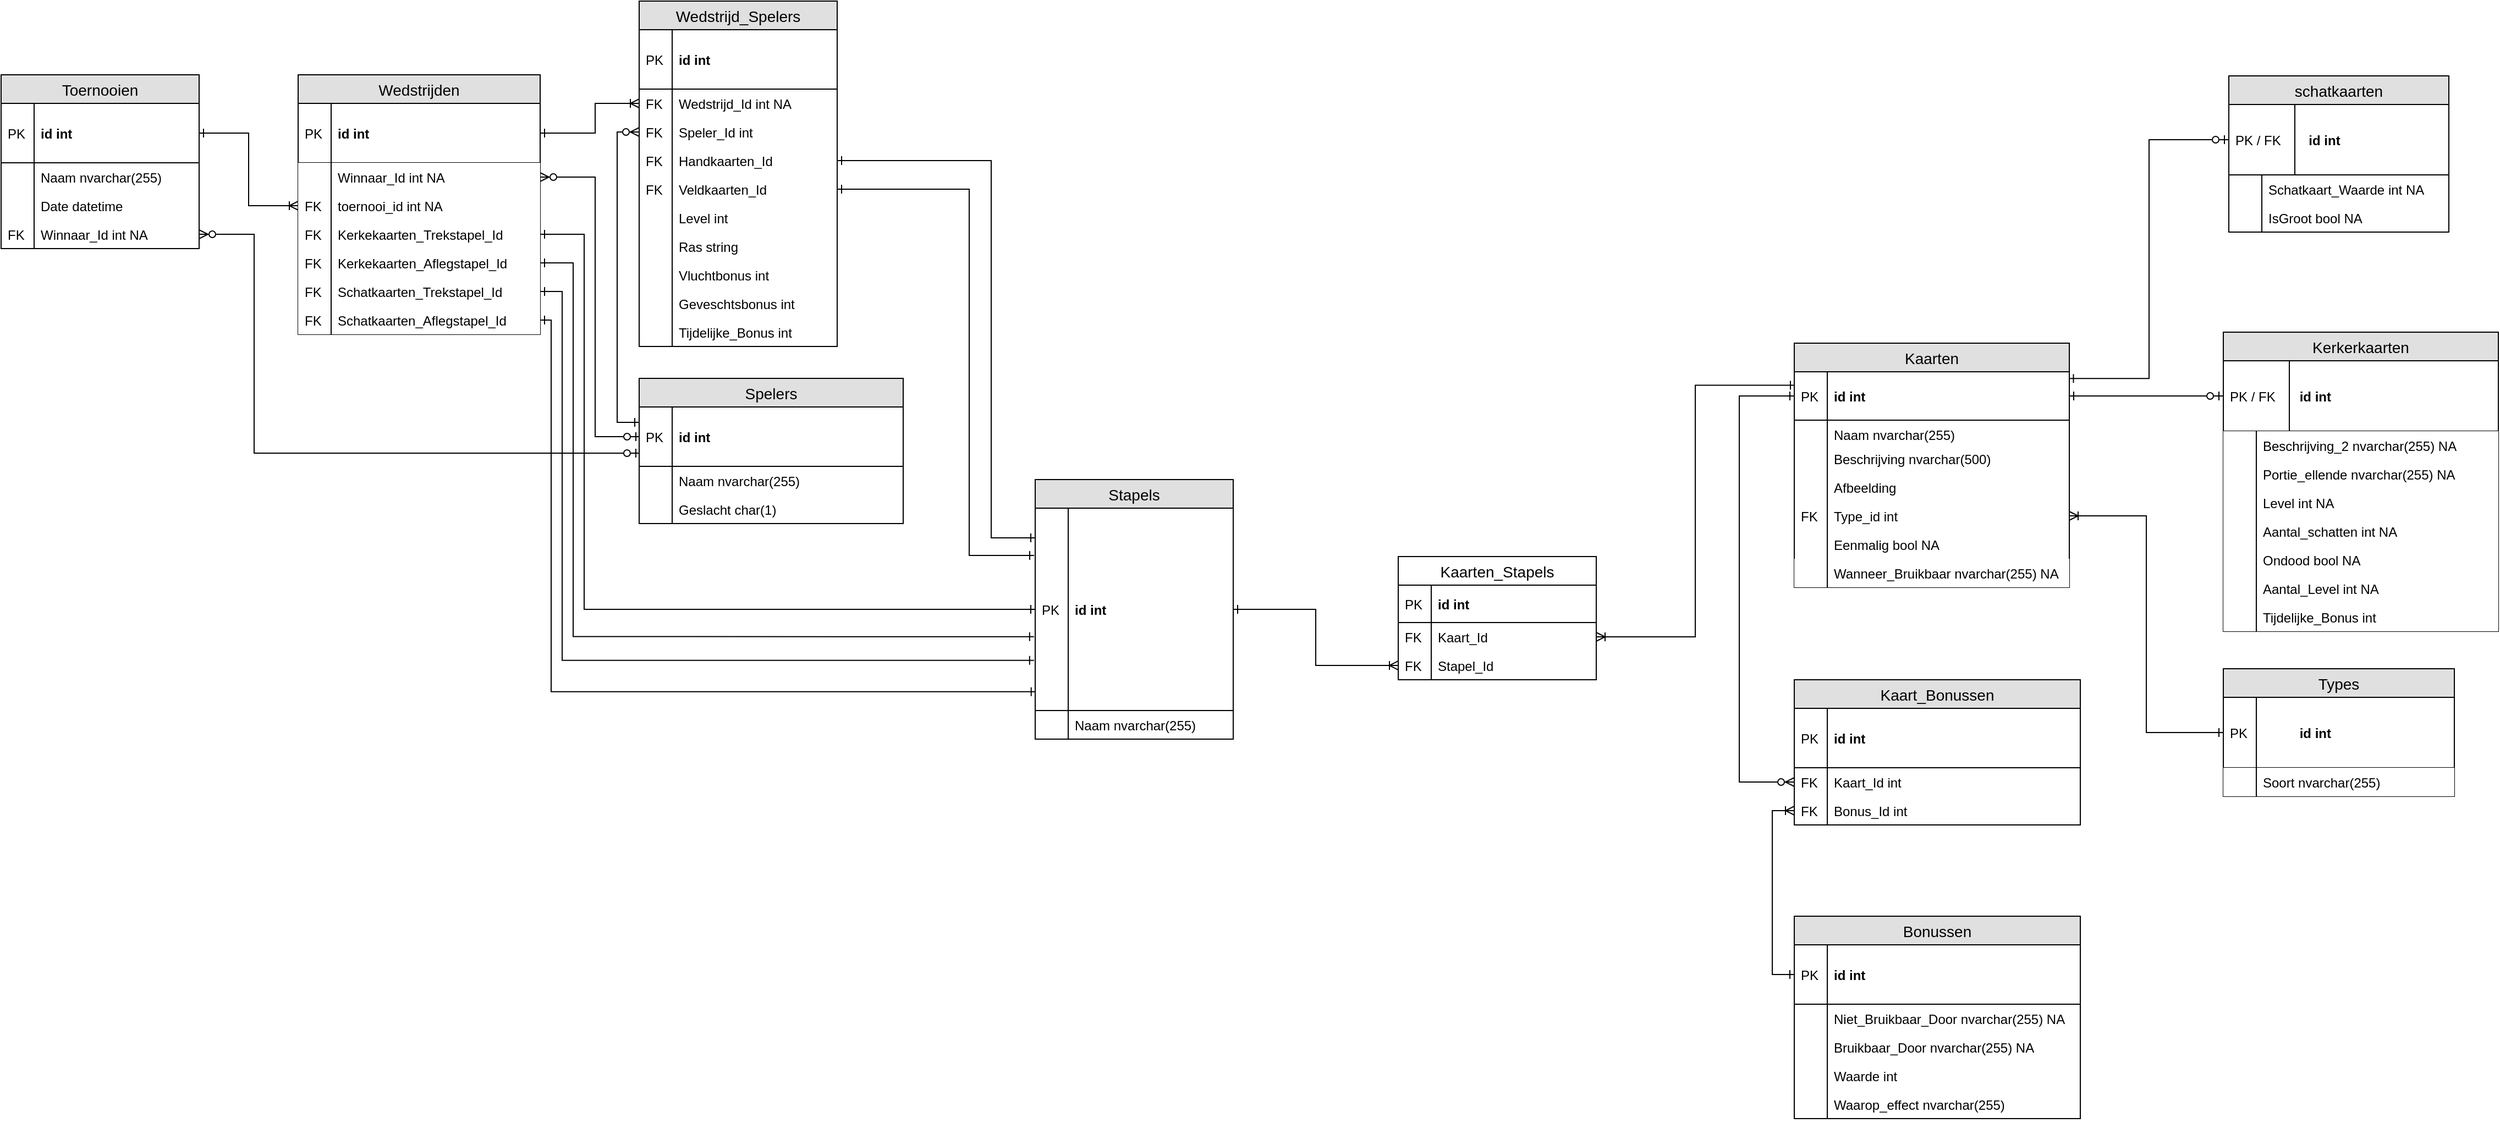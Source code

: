 <mxfile version="13.1.2" type="device"><diagram id="PFhd3Y6jMTXdjXgkSu19" name="Page-1"><mxGraphModel dx="3589" dy="1619" grid="1" gridSize="10" guides="1" tooltips="1" connect="1" arrows="1" fold="1" page="1" pageScale="1" pageWidth="827" pageHeight="1169" math="0" shadow="0"><root><mxCell id="0"/><mxCell id="1" parent="0"/><mxCell id="wp5eOYU2QZtuNq7xnB2K-27" value="Kaarten" style="swimlane;fontStyle=0;childLayout=stackLayout;horizontal=1;startSize=26;fillColor=#e0e0e0;horizontalStack=0;resizeParent=1;resizeParentMax=0;resizeLast=0;collapsible=1;marginBottom=0;swimlaneFillColor=#ffffff;align=center;fontSize=14;" parent="1" vertex="1"><mxGeometry x="-740" y="64" width="250" height="222" as="geometry"/></mxCell><mxCell id="wp5eOYU2QZtuNq7xnB2K-28" value="id int" style="shape=partialRectangle;top=0;left=0;right=0;bottom=1;align=left;verticalAlign=middle;fillColor=none;spacingLeft=34;spacingRight=4;overflow=hidden;rotatable=0;points=[[0,0.5],[1,0.5]];portConstraint=eastwest;dropTarget=0;fontStyle=1;fontSize=12;" parent="wp5eOYU2QZtuNq7xnB2K-27" vertex="1"><mxGeometry y="26" width="250" height="44" as="geometry"/></mxCell><mxCell id="wp5eOYU2QZtuNq7xnB2K-29" value="PK" style="shape=partialRectangle;top=0;left=0;bottom=0;fillColor=none;align=left;verticalAlign=middle;spacingLeft=4;spacingRight=4;overflow=hidden;rotatable=0;points=[];portConstraint=eastwest;part=1;fontSize=12;" parent="wp5eOYU2QZtuNq7xnB2K-28" vertex="1" connectable="0"><mxGeometry width="30" height="44" as="geometry"/></mxCell><mxCell id="wp5eOYU2QZtuNq7xnB2K-30" value="Naam nvarchar(255)" style="shape=partialRectangle;top=0;left=0;right=0;bottom=0;align=left;verticalAlign=top;fillColor=none;spacingLeft=34;spacingRight=4;overflow=hidden;rotatable=0;points=[[0,0.5],[1,0.5]];portConstraint=eastwest;dropTarget=0;fontSize=12;" parent="wp5eOYU2QZtuNq7xnB2K-27" vertex="1"><mxGeometry y="70" width="250" height="22" as="geometry"/></mxCell><mxCell id="wp5eOYU2QZtuNq7xnB2K-31" value="" style="shape=partialRectangle;top=0;left=0;bottom=0;fillColor=none;align=left;verticalAlign=top;spacingLeft=4;spacingRight=4;overflow=hidden;rotatable=0;points=[];portConstraint=eastwest;part=1;fontSize=12;" parent="wp5eOYU2QZtuNq7xnB2K-30" vertex="1" connectable="0"><mxGeometry width="30" height="22" as="geometry"/></mxCell><mxCell id="wp5eOYU2QZtuNq7xnB2K-32" value="Beschrijving nvarchar(500)" style="shape=partialRectangle;top=0;left=0;right=0;bottom=0;align=left;verticalAlign=top;fillColor=none;spacingLeft=34;spacingRight=4;overflow=hidden;rotatable=0;points=[[0,0.5],[1,0.5]];portConstraint=eastwest;dropTarget=0;fontSize=12;" parent="wp5eOYU2QZtuNq7xnB2K-27" vertex="1"><mxGeometry y="92" width="250" height="26" as="geometry"/></mxCell><mxCell id="wp5eOYU2QZtuNq7xnB2K-33" value="" style="shape=partialRectangle;top=0;left=0;bottom=0;fillColor=none;align=left;verticalAlign=top;spacingLeft=4;spacingRight=4;overflow=hidden;rotatable=0;points=[];portConstraint=eastwest;part=1;fontSize=12;" parent="wp5eOYU2QZtuNq7xnB2K-32" vertex="1" connectable="0"><mxGeometry width="30" height="26" as="geometry"/></mxCell><mxCell id="wp5eOYU2QZtuNq7xnB2K-34" value="Afbeelding" style="shape=partialRectangle;top=0;left=0;right=0;bottom=0;align=left;verticalAlign=top;fillColor=none;spacingLeft=34;spacingRight=4;overflow=hidden;rotatable=0;points=[[0,0.5],[1,0.5]];portConstraint=eastwest;dropTarget=0;fontSize=12;" parent="wp5eOYU2QZtuNq7xnB2K-27" vertex="1"><mxGeometry y="118" width="250" height="26" as="geometry"/></mxCell><mxCell id="wp5eOYU2QZtuNq7xnB2K-35" value="" style="shape=partialRectangle;top=0;left=0;bottom=0;fillColor=none;align=left;verticalAlign=top;spacingLeft=4;spacingRight=4;overflow=hidden;rotatable=0;points=[];portConstraint=eastwest;part=1;fontSize=12;" parent="wp5eOYU2QZtuNq7xnB2K-34" vertex="1" connectable="0"><mxGeometry width="30" height="26" as="geometry"/></mxCell><mxCell id="wp5eOYU2QZtuNq7xnB2K-38" value="Type_id int" style="shape=partialRectangle;top=0;left=0;right=0;bottom=0;align=left;verticalAlign=top;fillColor=none;spacingLeft=34;spacingRight=4;overflow=hidden;rotatable=0;points=[[0,0.5],[1,0.5]];portConstraint=eastwest;dropTarget=0;fontSize=12;" parent="wp5eOYU2QZtuNq7xnB2K-27" vertex="1"><mxGeometry y="144" width="250" height="26" as="geometry"/></mxCell><mxCell id="wp5eOYU2QZtuNq7xnB2K-39" value="FK" style="shape=partialRectangle;top=0;left=0;bottom=0;fillColor=none;align=left;verticalAlign=top;spacingLeft=4;spacingRight=4;overflow=hidden;rotatable=0;points=[];portConstraint=eastwest;part=1;fontSize=12;" parent="wp5eOYU2QZtuNq7xnB2K-38" vertex="1" connectable="0"><mxGeometry width="30" height="26" as="geometry"/></mxCell><mxCell id="kcojk7tJpsq85dxVLhAU-23" value="Eenmalig bool NA" style="shape=partialRectangle;top=0;left=0;right=0;bottom=0;align=left;verticalAlign=top;fillColor=none;spacingLeft=34;spacingRight=4;overflow=hidden;rotatable=0;points=[[0,0.5],[1,0.5]];portConstraint=eastwest;dropTarget=0;fontSize=12;" parent="wp5eOYU2QZtuNq7xnB2K-27" vertex="1"><mxGeometry y="170" width="250" height="26" as="geometry"/></mxCell><mxCell id="kcojk7tJpsq85dxVLhAU-24" value="" style="shape=partialRectangle;top=0;left=0;bottom=0;fillColor=none;align=left;verticalAlign=top;spacingLeft=4;spacingRight=4;overflow=hidden;rotatable=0;points=[];portConstraint=eastwest;part=1;fontSize=12;" parent="kcojk7tJpsq85dxVLhAU-23" vertex="1" connectable="0"><mxGeometry width="30" height="26" as="geometry"/></mxCell><mxCell id="kcojk7tJpsq85dxVLhAU-38" value="Wanneer_Bruikbaar nvarchar(255) NA" style="shape=partialRectangle;top=0;left=0;right=0;bottom=0;align=left;verticalAlign=top;spacingLeft=34;spacingRight=4;overflow=hidden;rotatable=0;points=[[0,0.5],[1,0.5]];portConstraint=eastwest;dropTarget=0;fontSize=12;" parent="wp5eOYU2QZtuNq7xnB2K-27" vertex="1"><mxGeometry y="196" width="250" height="26" as="geometry"/></mxCell><mxCell id="kcojk7tJpsq85dxVLhAU-39" value="" style="shape=partialRectangle;top=0;left=0;bottom=0;fillColor=none;align=left;verticalAlign=top;spacingLeft=4;spacingRight=4;overflow=hidden;rotatable=0;points=[];portConstraint=eastwest;part=1;fontSize=12;" parent="kcojk7tJpsq85dxVLhAU-38" vertex="1" connectable="0"><mxGeometry width="30" height="26" as="geometry"/></mxCell><mxCell id="kcojk7tJpsq85dxVLhAU-13" style="edgeStyle=orthogonalEdgeStyle;rounded=0;orthogonalLoop=1;jettySize=auto;html=1;exitX=1;exitY=0.5;exitDx=0;exitDy=0;entryX=0;entryY=0.5;entryDx=0;entryDy=0;startArrow=ERone;startFill=0;endArrow=ERzeroToOne;endFill=1;" parent="1" source="wp5eOYU2QZtuNq7xnB2K-28" target="wp5eOYU2QZtuNq7xnB2K-43" edge="1"><mxGeometry relative="1" as="geometry"/></mxCell><mxCell id="kcojk7tJpsq85dxVLhAU-20" style="edgeStyle=orthogonalEdgeStyle;rounded=0;orthogonalLoop=1;jettySize=auto;html=1;exitX=0;exitY=0.5;exitDx=0;exitDy=0;entryX=1;entryY=0.5;entryDx=0;entryDy=0;startArrow=ERone;startFill=0;endArrow=ERoneToMany;endFill=0;" parent="1" source="wp5eOYU2QZtuNq7xnB2K-70" target="wp5eOYU2QZtuNq7xnB2K-38" edge="1"><mxGeometry relative="1" as="geometry"/></mxCell><mxCell id="wp5eOYU2QZtuNq7xnB2K-69" value="Types" style="swimlane;fontStyle=0;childLayout=stackLayout;horizontal=1;startSize=26;fillColor=#e0e0e0;horizontalStack=0;resizeParent=1;resizeParentMax=0;resizeLast=0;collapsible=1;marginBottom=0;swimlaneFillColor=#ffffff;align=center;fontSize=14;" parent="1" vertex="1"><mxGeometry x="-350" y="360" width="210" height="116" as="geometry"/></mxCell><mxCell id="wp5eOYU2QZtuNq7xnB2K-70" value="          id int" style="shape=partialRectangle;top=0;left=0;right=0;bottom=1;align=left;verticalAlign=middle;fillColor=none;spacingLeft=34;spacingRight=4;overflow=hidden;rotatable=0;points=[[0,0.5],[1,0.5]];portConstraint=eastwest;dropTarget=0;fontStyle=1;fontSize=12;" parent="wp5eOYU2QZtuNq7xnB2K-69" vertex="1"><mxGeometry y="26" width="210" height="64" as="geometry"/></mxCell><mxCell id="wp5eOYU2QZtuNq7xnB2K-71" value="PK" style="shape=partialRectangle;top=0;left=0;bottom=0;fillColor=none;align=left;verticalAlign=middle;spacingLeft=4;spacingRight=4;overflow=hidden;rotatable=0;points=[];portConstraint=eastwest;part=1;fontSize=12;" parent="wp5eOYU2QZtuNq7xnB2K-70" vertex="1" connectable="0"><mxGeometry width="30" height="64" as="geometry"/></mxCell><mxCell id="wp5eOYU2QZtuNq7xnB2K-72" value="Soort nvarchar(255)" style="shape=partialRectangle;top=0;left=0;right=0;bottom=0;align=left;verticalAlign=top;spacingLeft=34;spacingRight=4;overflow=hidden;rotatable=0;points=[[0,0.5],[1,0.5]];portConstraint=eastwest;dropTarget=0;fontSize=12;" parent="wp5eOYU2QZtuNq7xnB2K-69" vertex="1"><mxGeometry y="90" width="210" height="26" as="geometry"/></mxCell><mxCell id="wp5eOYU2QZtuNq7xnB2K-73" value="" style="shape=partialRectangle;top=0;left=0;bottom=0;fillColor=none;align=left;verticalAlign=top;spacingLeft=4;spacingRight=4;overflow=hidden;rotatable=0;points=[];portConstraint=eastwest;part=1;fontSize=12;" parent="wp5eOYU2QZtuNq7xnB2K-72" vertex="1" connectable="0"><mxGeometry width="30" height="26" as="geometry"/></mxCell><mxCell id="wp5eOYU2QZtuNq7xnB2K-42" value="Kerkerkaarten" style="swimlane;fontStyle=0;childLayout=stackLayout;horizontal=1;startSize=26;fillColor=#e0e0e0;horizontalStack=0;resizeParent=1;resizeParentMax=0;resizeLast=0;collapsible=1;marginBottom=0;swimlaneFillColor=#ffffff;align=center;fontSize=14;" parent="1" vertex="1"><mxGeometry x="-350" y="54" width="250" height="272" as="geometry"/></mxCell><mxCell id="wp5eOYU2QZtuNq7xnB2K-43" value="          id int" style="shape=partialRectangle;top=0;left=0;right=0;bottom=1;align=left;verticalAlign=middle;fillColor=none;spacingLeft=34;spacingRight=4;overflow=hidden;rotatable=0;points=[[0,0.5],[1,0.5]];portConstraint=eastwest;dropTarget=0;fontStyle=1;fontSize=12;" parent="wp5eOYU2QZtuNq7xnB2K-42" vertex="1"><mxGeometry y="26" width="250" height="64" as="geometry"/></mxCell><mxCell id="wp5eOYU2QZtuNq7xnB2K-44" value="PK / FK" style="shape=partialRectangle;top=0;left=0;bottom=0;fillColor=none;align=left;verticalAlign=middle;spacingLeft=4;spacingRight=4;overflow=hidden;rotatable=0;points=[];portConstraint=eastwest;part=1;fontSize=12;" parent="wp5eOYU2QZtuNq7xnB2K-43" vertex="1" connectable="0"><mxGeometry width="60" height="64" as="geometry"/></mxCell><mxCell id="kcojk7tJpsq85dxVLhAU-5" value="Beschrijving_2 nvarchar(255) NA" style="shape=partialRectangle;top=0;left=0;right=0;bottom=0;align=left;verticalAlign=top;spacingLeft=34;spacingRight=4;overflow=hidden;rotatable=0;points=[[0,0.5],[1,0.5]];portConstraint=eastwest;dropTarget=0;fontSize=12;" parent="wp5eOYU2QZtuNq7xnB2K-42" vertex="1"><mxGeometry y="90" width="250" height="26" as="geometry"/></mxCell><mxCell id="kcojk7tJpsq85dxVLhAU-6" value="" style="shape=partialRectangle;top=0;left=0;bottom=0;fillColor=none;align=left;verticalAlign=top;spacingLeft=4;spacingRight=4;overflow=hidden;rotatable=0;points=[];portConstraint=eastwest;part=1;fontSize=12;" parent="kcojk7tJpsq85dxVLhAU-5" vertex="1" connectable="0"><mxGeometry width="30" height="26" as="geometry"/></mxCell><mxCell id="kcojk7tJpsq85dxVLhAU-9" value="Portie_ellende nvarchar(255) NA" style="shape=partialRectangle;top=0;left=0;right=0;bottom=0;align=left;verticalAlign=top;spacingLeft=34;spacingRight=4;overflow=hidden;rotatable=0;points=[[0,0.5],[1,0.5]];portConstraint=eastwest;dropTarget=0;fontSize=12;" parent="wp5eOYU2QZtuNq7xnB2K-42" vertex="1"><mxGeometry y="116" width="250" height="26" as="geometry"/></mxCell><mxCell id="kcojk7tJpsq85dxVLhAU-10" value="" style="shape=partialRectangle;top=0;left=0;bottom=0;fillColor=none;align=left;verticalAlign=top;spacingLeft=4;spacingRight=4;overflow=hidden;rotatable=0;points=[];portConstraint=eastwest;part=1;fontSize=12;" parent="kcojk7tJpsq85dxVLhAU-9" vertex="1" connectable="0"><mxGeometry width="30" height="26" as="geometry"/></mxCell><mxCell id="kcojk7tJpsq85dxVLhAU-11" value="Level int NA" style="shape=partialRectangle;top=0;left=0;right=0;bottom=0;align=left;verticalAlign=top;spacingLeft=34;spacingRight=4;overflow=hidden;rotatable=0;points=[[0,0.5],[1,0.5]];portConstraint=eastwest;dropTarget=0;fontSize=12;" parent="wp5eOYU2QZtuNq7xnB2K-42" vertex="1"><mxGeometry y="142" width="250" height="26" as="geometry"/></mxCell><mxCell id="kcojk7tJpsq85dxVLhAU-12" value="" style="shape=partialRectangle;top=0;left=0;bottom=0;fillColor=none;align=left;verticalAlign=top;spacingLeft=4;spacingRight=4;overflow=hidden;rotatable=0;points=[];portConstraint=eastwest;part=1;fontSize=12;" parent="kcojk7tJpsq85dxVLhAU-11" vertex="1" connectable="0"><mxGeometry width="30" height="26" as="geometry"/></mxCell><mxCell id="kcojk7tJpsq85dxVLhAU-14" value="Aantal_schatten int NA" style="shape=partialRectangle;top=0;left=0;right=0;bottom=0;align=left;verticalAlign=top;spacingLeft=34;spacingRight=4;overflow=hidden;rotatable=0;points=[[0,0.5],[1,0.5]];portConstraint=eastwest;dropTarget=0;fontSize=12;" parent="wp5eOYU2QZtuNq7xnB2K-42" vertex="1"><mxGeometry y="168" width="250" height="26" as="geometry"/></mxCell><mxCell id="kcojk7tJpsq85dxVLhAU-15" value="" style="shape=partialRectangle;top=0;left=0;bottom=0;fillColor=none;align=left;verticalAlign=top;spacingLeft=4;spacingRight=4;overflow=hidden;rotatable=0;points=[];portConstraint=eastwest;part=1;fontSize=12;" parent="kcojk7tJpsq85dxVLhAU-14" vertex="1" connectable="0"><mxGeometry width="30" height="26" as="geometry"/></mxCell><mxCell id="kcojk7tJpsq85dxVLhAU-16" value="Ondood bool NA" style="shape=partialRectangle;top=0;left=0;right=0;bottom=0;align=left;verticalAlign=top;spacingLeft=34;spacingRight=4;overflow=hidden;rotatable=0;points=[[0,0.5],[1,0.5]];portConstraint=eastwest;dropTarget=0;fontSize=12;" parent="wp5eOYU2QZtuNq7xnB2K-42" vertex="1"><mxGeometry y="194" width="250" height="26" as="geometry"/></mxCell><mxCell id="kcojk7tJpsq85dxVLhAU-17" value="" style="shape=partialRectangle;top=0;left=0;bottom=0;fillColor=none;align=left;verticalAlign=top;spacingLeft=4;spacingRight=4;overflow=hidden;rotatable=0;points=[];portConstraint=eastwest;part=1;fontSize=12;" parent="kcojk7tJpsq85dxVLhAU-16" vertex="1" connectable="0"><mxGeometry width="30" height="26" as="geometry"/></mxCell><mxCell id="kcojk7tJpsq85dxVLhAU-18" value="Aantal_Level int NA" style="shape=partialRectangle;top=0;left=0;right=0;bottom=0;align=left;verticalAlign=top;spacingLeft=34;spacingRight=4;overflow=hidden;rotatable=0;points=[[0,0.5],[1,0.5]];portConstraint=eastwest;dropTarget=0;fontSize=12;" parent="wp5eOYU2QZtuNq7xnB2K-42" vertex="1"><mxGeometry y="220" width="250" height="26" as="geometry"/></mxCell><mxCell id="kcojk7tJpsq85dxVLhAU-19" value="" style="shape=partialRectangle;top=0;left=0;bottom=0;fillColor=none;align=left;verticalAlign=top;spacingLeft=4;spacingRight=4;overflow=hidden;rotatable=0;points=[];portConstraint=eastwest;part=1;fontSize=12;" parent="kcojk7tJpsq85dxVLhAU-18" vertex="1" connectable="0"><mxGeometry width="30" height="26" as="geometry"/></mxCell><mxCell id="1yJqw6hgaQbSHunwqiC8-1" value="Tijdelijke_Bonus int" style="shape=partialRectangle;top=0;left=0;right=0;bottom=0;align=left;verticalAlign=top;spacingLeft=34;spacingRight=4;overflow=hidden;rotatable=0;points=[[0,0.5],[1,0.5]];portConstraint=eastwest;dropTarget=0;fontSize=12;" vertex="1" parent="wp5eOYU2QZtuNq7xnB2K-42"><mxGeometry y="246" width="250" height="26" as="geometry"/></mxCell><mxCell id="1yJqw6hgaQbSHunwqiC8-2" value="" style="shape=partialRectangle;top=0;left=0;bottom=0;fillColor=none;align=left;verticalAlign=top;spacingLeft=4;spacingRight=4;overflow=hidden;rotatable=0;points=[];portConstraint=eastwest;part=1;fontSize=12;" vertex="1" connectable="0" parent="1yJqw6hgaQbSHunwqiC8-1"><mxGeometry width="30" height="26" as="geometry"/></mxCell><mxCell id="wp5eOYU2QZtuNq7xnB2K-47" value="schatkaarten" style="swimlane;fontStyle=0;childLayout=stackLayout;horizontal=1;startSize=26;fillColor=#e0e0e0;horizontalStack=0;resizeParent=1;resizeParentMax=0;resizeLast=0;collapsible=1;marginBottom=0;swimlaneFillColor=#ffffff;align=center;fontSize=14;" parent="1" vertex="1"><mxGeometry x="-345" y="-179" width="200" height="142" as="geometry"/></mxCell><mxCell id="wp5eOYU2QZtuNq7xnB2K-48" value="           id int" style="shape=partialRectangle;top=0;left=0;right=0;bottom=1;align=left;verticalAlign=middle;fillColor=none;spacingLeft=34;spacingRight=4;overflow=hidden;rotatable=0;points=[[0,0.5],[1,0.5]];portConstraint=eastwest;dropTarget=0;fontStyle=1;fontSize=12;" parent="wp5eOYU2QZtuNq7xnB2K-47" vertex="1"><mxGeometry y="26" width="200" height="64" as="geometry"/></mxCell><mxCell id="wp5eOYU2QZtuNq7xnB2K-49" value="PK / FK" style="shape=partialRectangle;top=0;left=0;bottom=0;fillColor=none;align=left;verticalAlign=middle;spacingLeft=4;spacingRight=4;overflow=hidden;rotatable=0;points=[];portConstraint=eastwest;part=1;fontSize=12;" parent="wp5eOYU2QZtuNq7xnB2K-48" vertex="1" connectable="0"><mxGeometry width="60" height="64" as="geometry"/></mxCell><mxCell id="wp5eOYU2QZtuNq7xnB2K-52" value="Schatkaart_Waarde int NA" style="shape=partialRectangle;top=0;left=0;right=0;bottom=0;align=left;verticalAlign=top;fillColor=none;spacingLeft=34;spacingRight=4;overflow=hidden;rotatable=0;points=[[0,0.5],[1,0.5]];portConstraint=eastwest;dropTarget=0;fontSize=12;" parent="wp5eOYU2QZtuNq7xnB2K-47" vertex="1"><mxGeometry y="90" width="200" height="26" as="geometry"/></mxCell><mxCell id="wp5eOYU2QZtuNq7xnB2K-53" value="" style="shape=partialRectangle;top=0;left=0;bottom=0;fillColor=none;align=left;verticalAlign=top;spacingLeft=4;spacingRight=4;overflow=hidden;rotatable=0;points=[];portConstraint=eastwest;part=1;fontSize=12;" parent="wp5eOYU2QZtuNq7xnB2K-52" vertex="1" connectable="0"><mxGeometry width="30" height="26" as="geometry"/></mxCell><mxCell id="wp5eOYU2QZtuNq7xnB2K-54" value="IsGroot bool NA" style="shape=partialRectangle;top=0;left=0;right=0;bottom=0;align=left;verticalAlign=top;fillColor=none;spacingLeft=34;spacingRight=4;overflow=hidden;rotatable=0;points=[[0,0.5],[1,0.5]];portConstraint=eastwest;dropTarget=0;fontSize=12;" parent="wp5eOYU2QZtuNq7xnB2K-47" vertex="1"><mxGeometry y="116" width="200" height="26" as="geometry"/></mxCell><mxCell id="wp5eOYU2QZtuNq7xnB2K-55" value="" style="shape=partialRectangle;top=0;left=0;bottom=0;fillColor=none;align=left;verticalAlign=top;spacingLeft=4;spacingRight=4;overflow=hidden;rotatable=0;points=[];portConstraint=eastwest;part=1;fontSize=12;" parent="wp5eOYU2QZtuNq7xnB2K-54" vertex="1" connectable="0"><mxGeometry width="30" height="26" as="geometry"/></mxCell><mxCell id="kcojk7tJpsq85dxVLhAU-22" style="edgeStyle=orthogonalEdgeStyle;rounded=0;orthogonalLoop=1;jettySize=auto;html=1;exitX=0;exitY=0.5;exitDx=0;exitDy=0;entryX=0.999;entryY=0.139;entryDx=0;entryDy=0;entryPerimeter=0;startArrow=ERzeroToOne;startFill=1;endArrow=ERone;endFill=0;" parent="1" source="wp5eOYU2QZtuNq7xnB2K-48" target="wp5eOYU2QZtuNq7xnB2K-28" edge="1"><mxGeometry relative="1" as="geometry"/></mxCell><mxCell id="kcojk7tJpsq85dxVLhAU-37" style="edgeStyle=orthogonalEdgeStyle;rounded=0;orthogonalLoop=1;jettySize=auto;html=1;entryX=0;entryY=0.5;entryDx=0;entryDy=0;startArrow=ERzeroToMany;startFill=1;endArrow=ERone;endFill=0;exitX=0;exitY=0.5;exitDx=0;exitDy=0;" parent="1" source="kcojk7tJpsq85dxVLhAU-67" target="wp5eOYU2QZtuNq7xnB2K-28" edge="1"><mxGeometry relative="1" as="geometry"><Array as="points"><mxPoint x="-790" y="463"/><mxPoint x="-790" y="112"/></Array></mxGeometry></mxCell><mxCell id="kcojk7tJpsq85dxVLhAU-54" style="edgeStyle=orthogonalEdgeStyle;rounded=0;orthogonalLoop=1;jettySize=auto;html=1;exitX=0;exitY=0.259;exitDx=0;exitDy=0;entryX=0;entryY=0.5;entryDx=0;entryDy=0;startArrow=ERone;startFill=0;endArrow=ERzeroToMany;endFill=1;exitPerimeter=0;" parent="1" source="wp5eOYU2QZtuNq7xnB2K-2" target="kcojk7tJpsq85dxVLhAU-56" edge="1"><mxGeometry relative="1" as="geometry"/></mxCell><mxCell id="kcojk7tJpsq85dxVLhAU-58" style="edgeStyle=orthogonalEdgeStyle;rounded=0;orthogonalLoop=1;jettySize=auto;html=1;exitX=0;exitY=0.5;exitDx=0;exitDy=0;entryX=1;entryY=0.5;entryDx=0;entryDy=0;startArrow=ERoneToMany;startFill=0;endArrow=ERone;endFill=0;" parent="1" source="wp5eOYU2QZtuNq7xnB2K-89" target="wp5eOYU2QZtuNq7xnB2K-106" edge="1"><mxGeometry relative="1" as="geometry"><Array as="points"><mxPoint x="-1830" y="-154"/><mxPoint x="-1830" y="-127"/></Array></mxGeometry></mxCell><mxCell id="kcojk7tJpsq85dxVLhAU-63" style="edgeStyle=orthogonalEdgeStyle;rounded=0;orthogonalLoop=1;jettySize=auto;html=1;exitX=1;exitY=0.5;exitDx=0;exitDy=0;entryX=0;entryY=0.5;entryDx=0;entryDy=0;startArrow=ERone;startFill=0;endArrow=ERoneToMany;endFill=0;" parent="1" source="wp5eOYU2QZtuNq7xnB2K-119" target="kcojk7tJpsq85dxVLhAU-61" edge="1"><mxGeometry relative="1" as="geometry"/></mxCell><mxCell id="kcojk7tJpsq85dxVLhAU-64" value="Kaart_Bonussen" style="swimlane;fontStyle=0;childLayout=stackLayout;horizontal=1;startSize=26;fillColor=#e0e0e0;horizontalStack=0;resizeParent=1;resizeParentMax=0;resizeLast=0;collapsible=1;marginBottom=0;swimlaneFillColor=#ffffff;align=center;fontSize=14;" parent="1" vertex="1"><mxGeometry x="-740" y="370" width="260" height="132" as="geometry"/></mxCell><mxCell id="kcojk7tJpsq85dxVLhAU-65" value="id int" style="shape=partialRectangle;top=0;left=0;right=0;bottom=1;align=left;verticalAlign=middle;fillColor=none;spacingLeft=34;spacingRight=4;overflow=hidden;rotatable=0;points=[[0,0.5],[1,0.5]];portConstraint=eastwest;dropTarget=0;fontStyle=1;fontSize=12;" parent="kcojk7tJpsq85dxVLhAU-64" vertex="1"><mxGeometry y="26" width="260" height="54" as="geometry"/></mxCell><mxCell id="kcojk7tJpsq85dxVLhAU-66" value="PK" style="shape=partialRectangle;top=0;left=0;bottom=0;fillColor=none;align=left;verticalAlign=middle;spacingLeft=4;spacingRight=4;overflow=hidden;rotatable=0;points=[];portConstraint=eastwest;part=1;fontSize=12;" parent="kcojk7tJpsq85dxVLhAU-65" vertex="1" connectable="0"><mxGeometry width="30" height="54" as="geometry"/></mxCell><mxCell id="kcojk7tJpsq85dxVLhAU-67" value="Kaart_Id int" style="shape=partialRectangle;top=0;left=0;right=0;bottom=0;align=left;verticalAlign=top;fillColor=none;spacingLeft=34;spacingRight=4;overflow=hidden;rotatable=0;points=[[0,0.5],[1,0.5]];portConstraint=eastwest;dropTarget=0;fontSize=12;" parent="kcojk7tJpsq85dxVLhAU-64" vertex="1"><mxGeometry y="80" width="260" height="26" as="geometry"/></mxCell><mxCell id="kcojk7tJpsq85dxVLhAU-68" value="FK" style="shape=partialRectangle;top=0;left=0;bottom=0;fillColor=none;align=left;verticalAlign=top;spacingLeft=4;spacingRight=4;overflow=hidden;rotatable=0;points=[];portConstraint=eastwest;part=1;fontSize=12;" parent="kcojk7tJpsq85dxVLhAU-67" vertex="1" connectable="0"><mxGeometry width="30" height="26" as="geometry"/></mxCell><mxCell id="kcojk7tJpsq85dxVLhAU-69" value="Bonus_Id int" style="shape=partialRectangle;top=0;left=0;right=0;bottom=0;align=left;verticalAlign=top;fillColor=none;spacingLeft=34;spacingRight=4;overflow=hidden;rotatable=0;points=[[0,0.5],[1,0.5]];portConstraint=eastwest;dropTarget=0;fontSize=12;" parent="kcojk7tJpsq85dxVLhAU-64" vertex="1"><mxGeometry y="106" width="260" height="26" as="geometry"/></mxCell><mxCell id="kcojk7tJpsq85dxVLhAU-70" value="FK" style="shape=partialRectangle;top=0;left=0;bottom=0;fillColor=none;align=left;verticalAlign=top;spacingLeft=4;spacingRight=4;overflow=hidden;rotatable=0;points=[];portConstraint=eastwest;part=1;fontSize=12;" parent="kcojk7tJpsq85dxVLhAU-69" vertex="1" connectable="0"><mxGeometry width="30" height="26" as="geometry"/></mxCell><mxCell id="wp5eOYU2QZtuNq7xnB2K-58" value="Bonussen" style="swimlane;fontStyle=0;childLayout=stackLayout;horizontal=1;startSize=26;fillColor=#e0e0e0;horizontalStack=0;resizeParent=1;resizeParentMax=0;resizeLast=0;collapsible=1;marginBottom=0;swimlaneFillColor=#ffffff;align=center;fontSize=14;" parent="1" vertex="1"><mxGeometry x="-740" y="585" width="260" height="184" as="geometry"/></mxCell><mxCell id="wp5eOYU2QZtuNq7xnB2K-59" value="id int" style="shape=partialRectangle;top=0;left=0;right=0;bottom=1;align=left;verticalAlign=middle;fillColor=none;spacingLeft=34;spacingRight=4;overflow=hidden;rotatable=0;points=[[0,0.5],[1,0.5]];portConstraint=eastwest;dropTarget=0;fontStyle=1;fontSize=12;" parent="wp5eOYU2QZtuNq7xnB2K-58" vertex="1"><mxGeometry y="26" width="260" height="54" as="geometry"/></mxCell><mxCell id="wp5eOYU2QZtuNq7xnB2K-60" value="PK" style="shape=partialRectangle;top=0;left=0;bottom=0;fillColor=none;align=left;verticalAlign=middle;spacingLeft=4;spacingRight=4;overflow=hidden;rotatable=0;points=[];portConstraint=eastwest;part=1;fontSize=12;" parent="wp5eOYU2QZtuNq7xnB2K-59" vertex="1" connectable="0"><mxGeometry width="30" height="54" as="geometry"/></mxCell><mxCell id="wp5eOYU2QZtuNq7xnB2K-61" value="Niet_Bruikbaar_Door nvarchar(255) NA" style="shape=partialRectangle;top=0;left=0;right=0;bottom=0;align=left;verticalAlign=top;fillColor=none;spacingLeft=34;spacingRight=4;overflow=hidden;rotatable=0;points=[[0,0.5],[1,0.5]];portConstraint=eastwest;dropTarget=0;fontSize=12;" parent="wp5eOYU2QZtuNq7xnB2K-58" vertex="1"><mxGeometry y="80" width="260" height="26" as="geometry"/></mxCell><mxCell id="wp5eOYU2QZtuNq7xnB2K-62" value="" style="shape=partialRectangle;top=0;left=0;bottom=0;fillColor=none;align=left;verticalAlign=top;spacingLeft=4;spacingRight=4;overflow=hidden;rotatable=0;points=[];portConstraint=eastwest;part=1;fontSize=12;" parent="wp5eOYU2QZtuNq7xnB2K-61" vertex="1" connectable="0"><mxGeometry width="30" height="26" as="geometry"/></mxCell><mxCell id="wp5eOYU2QZtuNq7xnB2K-63" value="Bruikbaar_Door nvarchar(255) NA" style="shape=partialRectangle;top=0;left=0;right=0;bottom=0;align=left;verticalAlign=top;fillColor=none;spacingLeft=34;spacingRight=4;overflow=hidden;rotatable=0;points=[[0,0.5],[1,0.5]];portConstraint=eastwest;dropTarget=0;fontSize=12;" parent="wp5eOYU2QZtuNq7xnB2K-58" vertex="1"><mxGeometry y="106" width="260" height="26" as="geometry"/></mxCell><mxCell id="wp5eOYU2QZtuNq7xnB2K-64" value="" style="shape=partialRectangle;top=0;left=0;bottom=0;fillColor=none;align=left;verticalAlign=top;spacingLeft=4;spacingRight=4;overflow=hidden;rotatable=0;points=[];portConstraint=eastwest;part=1;fontSize=12;" parent="wp5eOYU2QZtuNq7xnB2K-63" vertex="1" connectable="0"><mxGeometry width="30" height="26" as="geometry"/></mxCell><mxCell id="wp5eOYU2QZtuNq7xnB2K-65" value="Waarde int " style="shape=partialRectangle;top=0;left=0;right=0;bottom=0;align=left;verticalAlign=top;fillColor=none;spacingLeft=34;spacingRight=4;overflow=hidden;rotatable=0;points=[[0,0.5],[1,0.5]];portConstraint=eastwest;dropTarget=0;fontSize=12;" parent="wp5eOYU2QZtuNq7xnB2K-58" vertex="1"><mxGeometry y="132" width="260" height="26" as="geometry"/></mxCell><mxCell id="wp5eOYU2QZtuNq7xnB2K-66" value="" style="shape=partialRectangle;top=0;left=0;bottom=0;fillColor=none;align=left;verticalAlign=top;spacingLeft=4;spacingRight=4;overflow=hidden;rotatable=0;points=[];portConstraint=eastwest;part=1;fontSize=12;" parent="wp5eOYU2QZtuNq7xnB2K-65" vertex="1" connectable="0"><mxGeometry width="30" height="26" as="geometry"/></mxCell><mxCell id="wp5eOYU2QZtuNq7xnB2K-67" value="Waarop_effect nvarchar(255)" style="shape=partialRectangle;top=0;left=0;right=0;bottom=0;align=left;verticalAlign=top;fillColor=none;spacingLeft=34;spacingRight=4;overflow=hidden;rotatable=0;points=[[0,0.5],[1,0.5]];portConstraint=eastwest;dropTarget=0;fontSize=12;" parent="wp5eOYU2QZtuNq7xnB2K-58" vertex="1"><mxGeometry y="158" width="260" height="26" as="geometry"/></mxCell><mxCell id="wp5eOYU2QZtuNq7xnB2K-68" value="" style="shape=partialRectangle;top=0;left=0;bottom=0;fillColor=none;align=left;verticalAlign=top;spacingLeft=4;spacingRight=4;overflow=hidden;rotatable=0;points=[];portConstraint=eastwest;part=1;fontSize=12;" parent="wp5eOYU2QZtuNq7xnB2K-67" vertex="1" connectable="0"><mxGeometry width="30" height="26" as="geometry"/></mxCell><mxCell id="kcojk7tJpsq85dxVLhAU-75" style="edgeStyle=orthogonalEdgeStyle;rounded=0;orthogonalLoop=1;jettySize=auto;html=1;exitX=0;exitY=0.5;exitDx=0;exitDy=0;entryX=0;entryY=0.5;entryDx=0;entryDy=0;startArrow=ERone;startFill=0;endArrow=ERoneToMany;endFill=0;" parent="1" source="wp5eOYU2QZtuNq7xnB2K-59" target="kcojk7tJpsq85dxVLhAU-69" edge="1"><mxGeometry relative="1" as="geometry"/></mxCell><mxCell id="GCFBv_7Fxk6G3-p56LGI-1" style="edgeStyle=orthogonalEdgeStyle;rounded=0;orthogonalLoop=1;jettySize=auto;html=1;exitX=1;exitY=0.5;exitDx=0;exitDy=0;startArrow=ERzeroToMany;startFill=1;endArrow=ERzeroToOne;endFill=1;" parent="1" source="wp5eOYU2QZtuNq7xnB2K-116" edge="1"><mxGeometry relative="1" as="geometry"><mxPoint x="-1789" y="149" as="targetPoint"/><Array as="points"><mxPoint x="-1830" y="-87"/><mxPoint x="-1830" y="149"/></Array></mxGeometry></mxCell><mxCell id="GCFBv_7Fxk6G3-p56LGI-2" style="edgeStyle=orthogonalEdgeStyle;rounded=0;orthogonalLoop=1;jettySize=auto;html=1;exitX=1;exitY=0.5;exitDx=0;exitDy=0;entryX=0.004;entryY=0.778;entryDx=0;entryDy=0;entryPerimeter=0;startArrow=ERzeroToMany;startFill=1;endArrow=ERzeroToOne;endFill=1;" parent="1" source="kcojk7tJpsq85dxVLhAU-79" target="wp5eOYU2QZtuNq7xnB2K-2" edge="1"><mxGeometry relative="1" as="geometry"><Array as="points"><mxPoint x="-2140" y="-35"/><mxPoint x="-2140" y="164"/></Array></mxGeometry></mxCell><mxCell id="fLm3D0EW5DpTMvZWImw5-6" style="edgeStyle=orthogonalEdgeStyle;rounded=0;orthogonalLoop=1;jettySize=auto;html=1;fontColor=#FF2D0D;endArrow=ERone;endFill=0;startArrow=ERone;startFill=0;fillColor=#f8cecc;strokeColor=#000000;exitX=1;exitY=0.5;exitDx=0;exitDy=0;" parent="1" source="fLm3D0EW5DpTMvZWImw5-2" target="wp5eOYU2QZtuNq7xnB2K-15" edge="1"><mxGeometry relative="1" as="geometry"><Array as="points"><mxPoint x="-1470" y="-102"/><mxPoint x="-1470" y="241"/></Array></mxGeometry></mxCell><mxCell id="fLm3D0EW5DpTMvZWImw5-7" style="edgeStyle=orthogonalEdgeStyle;rounded=0;orthogonalLoop=1;jettySize=auto;html=1;exitX=1;exitY=0.5;exitDx=0;exitDy=0;startArrow=ERone;startFill=0;endArrow=ERone;endFill=0;fontColor=#FF2D0D;fillColor=#f8cecc;strokeColor=#000000;" parent="1" source="fLm3D0EW5DpTMvZWImw5-4" edge="1"><mxGeometry relative="1" as="geometry"><mxPoint x="-1431" y="257" as="targetPoint"/><Array as="points"><mxPoint x="-1490" y="-76"/><mxPoint x="-1490" y="257"/></Array></mxGeometry></mxCell><mxCell id="fLm3D0EW5DpTMvZWImw5-18" style="edgeStyle=orthogonalEdgeStyle;rounded=0;orthogonalLoop=1;jettySize=auto;html=1;exitX=1;exitY=0.5;exitDx=0;exitDy=0;entryX=0;entryY=0.5;entryDx=0;entryDy=0;startArrow=ERone;startFill=0;endArrow=ERone;endFill=0;fontColor=#FF2D0D;fillColor=#f8cecc;strokeColor=#000000;" parent="1" source="fLm3D0EW5DpTMvZWImw5-8" target="wp5eOYU2QZtuNq7xnB2K-15" edge="1"><mxGeometry relative="1" as="geometry"><Array as="points"><mxPoint x="-1840" y="-35"/><mxPoint x="-1840" y="306"/></Array></mxGeometry></mxCell><mxCell id="fLm3D0EW5DpTMvZWImw5-19" style="edgeStyle=orthogonalEdgeStyle;rounded=0;orthogonalLoop=1;jettySize=auto;html=1;exitX=1;exitY=0.5;exitDx=0;exitDy=0;entryX=-0.006;entryY=0.635;entryDx=0;entryDy=0;entryPerimeter=0;startArrow=ERone;startFill=0;endArrow=ERone;endFill=0;fontColor=#FF2D0D;fillColor=#f8cecc;strokeColor=#000000;" parent="1" source="fLm3D0EW5DpTMvZWImw5-10" target="wp5eOYU2QZtuNq7xnB2K-15" edge="1"><mxGeometry relative="1" as="geometry"><Array as="points"><mxPoint x="-1850" y="-9"/><mxPoint x="-1850" y="331"/></Array></mxGeometry></mxCell><mxCell id="fLm3D0EW5DpTMvZWImw5-20" style="edgeStyle=orthogonalEdgeStyle;rounded=0;orthogonalLoop=1;jettySize=auto;html=1;exitX=1;exitY=0.5;exitDx=0;exitDy=0;entryX=-0.006;entryY=0.752;entryDx=0;entryDy=0;entryPerimeter=0;startArrow=ERone;startFill=0;endArrow=ERone;endFill=0;fontColor=#FF2D0D;fillColor=#f8cecc;strokeColor=#000000;" parent="1" source="fLm3D0EW5DpTMvZWImw5-12" target="wp5eOYU2QZtuNq7xnB2K-15" edge="1"><mxGeometry relative="1" as="geometry"><Array as="points"><mxPoint x="-1860" y="17"/><mxPoint x="-1860" y="352"/></Array></mxGeometry></mxCell><mxCell id="fLm3D0EW5DpTMvZWImw5-21" style="edgeStyle=orthogonalEdgeStyle;rounded=0;orthogonalLoop=1;jettySize=auto;html=1;exitX=1;exitY=0.5;exitDx=0;exitDy=0;entryX=0.002;entryY=0.907;entryDx=0;entryDy=0;entryPerimeter=0;startArrow=ERone;startFill=0;endArrow=ERone;endFill=0;fontColor=#FF2D0D;fillColor=#f8cecc;strokeColor=#000000;" parent="1" source="fLm3D0EW5DpTMvZWImw5-14" target="wp5eOYU2QZtuNq7xnB2K-15" edge="1"><mxGeometry relative="1" as="geometry"><Array as="points"><mxPoint x="-1870" y="43"/><mxPoint x="-1870" y="381"/></Array></mxGeometry></mxCell><mxCell id="wp5eOYU2QZtuNq7xnB2K-1" value="Spelers" style="swimlane;fontStyle=0;childLayout=stackLayout;horizontal=1;startSize=26;fillColor=#e0e0e0;horizontalStack=0;resizeParent=1;resizeParentMax=0;resizeLast=0;collapsible=1;marginBottom=0;swimlaneFillColor=#ffffff;align=center;fontSize=14;" parent="1" vertex="1"><mxGeometry x="-1790" y="96" width="240" height="132" as="geometry"/></mxCell><mxCell id="wp5eOYU2QZtuNq7xnB2K-2" value="id int" style="shape=partialRectangle;top=0;left=0;right=0;bottom=1;align=left;verticalAlign=middle;fillColor=none;spacingLeft=34;spacingRight=4;overflow=hidden;rotatable=0;points=[[0,0.5],[1,0.5]];portConstraint=eastwest;dropTarget=0;fontStyle=1;fontSize=12;" parent="wp5eOYU2QZtuNq7xnB2K-1" vertex="1"><mxGeometry y="26" width="240" height="54" as="geometry"/></mxCell><mxCell id="wp5eOYU2QZtuNq7xnB2K-3" value="PK" style="shape=partialRectangle;top=0;left=0;bottom=0;fillColor=none;align=left;verticalAlign=middle;spacingLeft=4;spacingRight=4;overflow=hidden;rotatable=0;points=[];portConstraint=eastwest;part=1;fontSize=12;" parent="wp5eOYU2QZtuNq7xnB2K-2" vertex="1" connectable="0"><mxGeometry width="30" height="54" as="geometry"/></mxCell><mxCell id="wp5eOYU2QZtuNq7xnB2K-4" value="Naam nvarchar(255)" style="shape=partialRectangle;top=0;left=0;right=0;bottom=0;align=left;verticalAlign=top;fillColor=none;spacingLeft=34;spacingRight=4;overflow=hidden;rotatable=0;points=[[0,0.5],[1,0.5]];portConstraint=eastwest;dropTarget=0;fontSize=12;" parent="wp5eOYU2QZtuNq7xnB2K-1" vertex="1"><mxGeometry y="80" width="240" height="26" as="geometry"/></mxCell><mxCell id="wp5eOYU2QZtuNq7xnB2K-5" value="" style="shape=partialRectangle;top=0;left=0;bottom=0;fillColor=none;align=left;verticalAlign=top;spacingLeft=4;spacingRight=4;overflow=hidden;rotatable=0;points=[];portConstraint=eastwest;part=1;fontSize=12;" parent="wp5eOYU2QZtuNq7xnB2K-4" vertex="1" connectable="0"><mxGeometry width="30" height="26" as="geometry"/></mxCell><mxCell id="kcojk7tJpsq85dxVLhAU-44" value="Geslacht char(1)" style="shape=partialRectangle;top=0;left=0;right=0;bottom=0;align=left;verticalAlign=top;fillColor=none;spacingLeft=34;spacingRight=4;overflow=hidden;rotatable=0;points=[[0,0.5],[1,0.5]];portConstraint=eastwest;dropTarget=0;fontSize=12;" parent="wp5eOYU2QZtuNq7xnB2K-1" vertex="1"><mxGeometry y="106" width="240" height="26" as="geometry"/></mxCell><mxCell id="kcojk7tJpsq85dxVLhAU-45" value="" style="shape=partialRectangle;top=0;left=0;bottom=0;fillColor=none;align=left;verticalAlign=top;spacingLeft=4;spacingRight=4;overflow=hidden;rotatable=0;points=[];portConstraint=eastwest;part=1;fontSize=12;" parent="kcojk7tJpsq85dxVLhAU-44" vertex="1" connectable="0"><mxGeometry width="30" height="26" as="geometry"/></mxCell><mxCell id="wp5eOYU2QZtuNq7xnB2K-118" value="Toernooien" style="swimlane;fontStyle=0;childLayout=stackLayout;horizontal=1;startSize=26;fillColor=#e0e0e0;horizontalStack=0;resizeParent=1;resizeParentMax=0;resizeLast=0;collapsible=1;marginBottom=0;swimlaneFillColor=#ffffff;align=center;fontSize=14;" parent="1" vertex="1"><mxGeometry x="-2370" y="-180" width="180" height="158" as="geometry"/></mxCell><mxCell id="wp5eOYU2QZtuNq7xnB2K-119" value="id int" style="shape=partialRectangle;top=0;left=0;right=0;bottom=1;align=left;verticalAlign=middle;fillColor=none;spacingLeft=34;spacingRight=4;overflow=hidden;rotatable=0;points=[[0,0.5],[1,0.5]];portConstraint=eastwest;dropTarget=0;fontStyle=1;fontSize=12;" parent="wp5eOYU2QZtuNq7xnB2K-118" vertex="1"><mxGeometry y="26" width="180" height="54" as="geometry"/></mxCell><mxCell id="wp5eOYU2QZtuNq7xnB2K-120" value="PK" style="shape=partialRectangle;top=0;left=0;bottom=0;fillColor=none;align=left;verticalAlign=middle;spacingLeft=4;spacingRight=4;overflow=hidden;rotatable=0;points=[];portConstraint=eastwest;part=1;fontSize=12;" parent="wp5eOYU2QZtuNq7xnB2K-119" vertex="1" connectable="0"><mxGeometry width="30" height="54" as="geometry"/></mxCell><mxCell id="wp5eOYU2QZtuNq7xnB2K-129" value="Naam nvarchar(255)" style="shape=partialRectangle;top=0;left=0;right=0;bottom=0;align=left;verticalAlign=top;fillColor=none;spacingLeft=34;spacingRight=4;overflow=hidden;rotatable=0;points=[[0,0.5],[1,0.5]];portConstraint=eastwest;dropTarget=0;fontSize=12;" parent="wp5eOYU2QZtuNq7xnB2K-118" vertex="1"><mxGeometry y="80" width="180" height="26" as="geometry"/></mxCell><mxCell id="wp5eOYU2QZtuNq7xnB2K-130" value="" style="shape=partialRectangle;top=0;left=0;bottom=0;fillColor=none;align=left;verticalAlign=top;spacingLeft=4;spacingRight=4;overflow=hidden;rotatable=0;points=[];portConstraint=eastwest;part=1;fontSize=12;" parent="wp5eOYU2QZtuNq7xnB2K-129" vertex="1" connectable="0"><mxGeometry width="30" height="26" as="geometry"/></mxCell><mxCell id="kcojk7tJpsq85dxVLhAU-77" value="Date datetime" style="shape=partialRectangle;top=0;left=0;right=0;bottom=0;align=left;verticalAlign=top;fillColor=none;spacingLeft=34;spacingRight=4;overflow=hidden;rotatable=0;points=[[0,0.5],[1,0.5]];portConstraint=eastwest;dropTarget=0;fontSize=12;" parent="wp5eOYU2QZtuNq7xnB2K-118" vertex="1"><mxGeometry y="106" width="180" height="26" as="geometry"/></mxCell><mxCell id="kcojk7tJpsq85dxVLhAU-78" value="" style="shape=partialRectangle;top=0;left=0;bottom=0;fillColor=none;align=left;verticalAlign=top;spacingLeft=4;spacingRight=4;overflow=hidden;rotatable=0;points=[];portConstraint=eastwest;part=1;fontSize=12;" parent="kcojk7tJpsq85dxVLhAU-77" vertex="1" connectable="0"><mxGeometry width="30" height="26" as="geometry"/></mxCell><mxCell id="kcojk7tJpsq85dxVLhAU-79" value="Winnaar_Id int NA" style="shape=partialRectangle;top=0;left=0;right=0;bottom=0;align=left;verticalAlign=top;fillColor=none;spacingLeft=34;spacingRight=4;overflow=hidden;rotatable=0;points=[[0,0.5],[1,0.5]];portConstraint=eastwest;dropTarget=0;fontSize=12;" parent="wp5eOYU2QZtuNq7xnB2K-118" vertex="1"><mxGeometry y="132" width="180" height="26" as="geometry"/></mxCell><mxCell id="kcojk7tJpsq85dxVLhAU-80" value="FK" style="shape=partialRectangle;top=0;left=0;bottom=0;fillColor=none;align=left;verticalAlign=top;spacingLeft=4;spacingRight=4;overflow=hidden;rotatable=0;points=[];portConstraint=eastwest;part=1;fontSize=12;" parent="kcojk7tJpsq85dxVLhAU-79" vertex="1" connectable="0"><mxGeometry width="30" height="26" as="geometry"/></mxCell><mxCell id="wp5eOYU2QZtuNq7xnB2K-14" value="Stapels" style="swimlane;fontStyle=0;childLayout=stackLayout;horizontal=1;startSize=26;fillColor=#e0e0e0;horizontalStack=0;resizeParent=1;resizeParentMax=0;resizeLast=0;collapsible=1;marginBottom=0;swimlaneFillColor=#ffffff;align=center;fontSize=14;" parent="1" vertex="1"><mxGeometry x="-1430" y="188" width="180" height="236" as="geometry"/></mxCell><mxCell id="wp5eOYU2QZtuNq7xnB2K-15" value="id int" style="shape=partialRectangle;top=0;left=0;right=0;bottom=1;align=left;verticalAlign=middle;fillColor=none;spacingLeft=34;spacingRight=4;overflow=hidden;rotatable=0;points=[[0,0.5],[1,0.5]];portConstraint=eastwest;dropTarget=0;fontStyle=1;fontSize=12;" parent="wp5eOYU2QZtuNq7xnB2K-14" vertex="1"><mxGeometry y="26" width="180" height="184" as="geometry"/></mxCell><mxCell id="wp5eOYU2QZtuNq7xnB2K-16" value="PK" style="shape=partialRectangle;top=0;left=0;bottom=0;fillColor=none;align=left;verticalAlign=middle;spacingLeft=4;spacingRight=4;overflow=hidden;rotatable=0;points=[];portConstraint=eastwest;part=1;fontSize=12;" parent="wp5eOYU2QZtuNq7xnB2K-15" vertex="1" connectable="0"><mxGeometry width="30" height="184" as="geometry"/></mxCell><mxCell id="wp5eOYU2QZtuNq7xnB2K-17" value="Naam nvarchar(255)" style="shape=partialRectangle;top=0;left=0;right=0;bottom=0;align=left;verticalAlign=top;fillColor=none;spacingLeft=34;spacingRight=4;overflow=hidden;rotatable=0;points=[[0,0.5],[1,0.5]];portConstraint=eastwest;dropTarget=0;fontSize=12;" parent="wp5eOYU2QZtuNq7xnB2K-14" vertex="1"><mxGeometry y="210" width="180" height="26" as="geometry"/></mxCell><mxCell id="wp5eOYU2QZtuNq7xnB2K-18" value="" style="shape=partialRectangle;top=0;left=0;bottom=0;fillColor=none;align=left;verticalAlign=top;spacingLeft=4;spacingRight=4;overflow=hidden;rotatable=0;points=[];portConstraint=eastwest;part=1;fontSize=12;" parent="wp5eOYU2QZtuNq7xnB2K-17" vertex="1" connectable="0"><mxGeometry width="30" height="26" as="geometry"/></mxCell><mxCell id="wp5eOYU2QZtuNq7xnB2K-105" value="Wedstrijden" style="swimlane;fontStyle=0;childLayout=stackLayout;horizontal=1;startSize=26;fillColor=#e0e0e0;horizontalStack=0;resizeParent=1;resizeParentMax=0;resizeLast=0;collapsible=1;marginBottom=0;swimlaneFillColor=#ffffff;align=center;fontSize=14;" parent="1" vertex="1"><mxGeometry x="-2100" y="-180" width="220" height="236" as="geometry"/></mxCell><mxCell id="wp5eOYU2QZtuNq7xnB2K-106" value="id int" style="shape=partialRectangle;top=0;left=0;right=0;bottom=1;align=left;verticalAlign=middle;fillColor=none;spacingLeft=34;spacingRight=4;overflow=hidden;rotatable=0;points=[[0,0.5],[1,0.5]];portConstraint=eastwest;dropTarget=0;fontStyle=1;fontSize=12;" parent="wp5eOYU2QZtuNq7xnB2K-105" vertex="1"><mxGeometry y="26" width="220" height="54" as="geometry"/></mxCell><mxCell id="wp5eOYU2QZtuNq7xnB2K-107" value="PK" style="shape=partialRectangle;top=0;left=0;bottom=0;fillColor=none;align=left;verticalAlign=middle;spacingLeft=4;spacingRight=4;overflow=hidden;rotatable=0;points=[];portConstraint=eastwest;part=1;fontSize=12;" parent="wp5eOYU2QZtuNq7xnB2K-106" vertex="1" connectable="0"><mxGeometry width="30" height="54" as="geometry"/></mxCell><mxCell id="wp5eOYU2QZtuNq7xnB2K-116" value="Winnaar_Id int NA" style="shape=partialRectangle;top=0;left=0;right=0;bottom=0;align=left;verticalAlign=top;spacingLeft=34;spacingRight=4;overflow=hidden;rotatable=0;points=[[0,0.5],[1,0.5]];portConstraint=eastwest;dropTarget=0;fontSize=12;" parent="wp5eOYU2QZtuNq7xnB2K-105" vertex="1"><mxGeometry y="80" width="220" height="26" as="geometry"/></mxCell><mxCell id="wp5eOYU2QZtuNq7xnB2K-117" value="" style="shape=partialRectangle;top=0;left=0;bottom=0;fillColor=none;align=left;verticalAlign=top;spacingLeft=4;spacingRight=4;overflow=hidden;rotatable=0;points=[];portConstraint=eastwest;part=1;fontSize=12;" parent="wp5eOYU2QZtuNq7xnB2K-116" vertex="1" connectable="0"><mxGeometry width="30" height="26" as="geometry"/></mxCell><mxCell id="kcojk7tJpsq85dxVLhAU-61" value="toernooi_id int NA" style="shape=partialRectangle;top=0;left=0;right=0;bottom=0;align=left;verticalAlign=top;spacingLeft=34;spacingRight=4;overflow=hidden;rotatable=0;points=[[0,0.5],[1,0.5]];portConstraint=eastwest;dropTarget=0;fontSize=12;" parent="wp5eOYU2QZtuNq7xnB2K-105" vertex="1"><mxGeometry y="106" width="220" height="26" as="geometry"/></mxCell><mxCell id="kcojk7tJpsq85dxVLhAU-62" value="FK" style="shape=partialRectangle;top=0;left=0;bottom=0;fillColor=none;align=left;verticalAlign=top;spacingLeft=4;spacingRight=4;overflow=hidden;rotatable=0;points=[];portConstraint=eastwest;part=1;fontSize=12;" parent="kcojk7tJpsq85dxVLhAU-61" vertex="1" connectable="0"><mxGeometry width="30" height="26" as="geometry"/></mxCell><mxCell id="fLm3D0EW5DpTMvZWImw5-8" value="Kerkekaarten_Trekstapel_Id" style="shape=partialRectangle;top=0;left=0;right=0;bottom=0;align=left;verticalAlign=top;spacingLeft=34;spacingRight=4;overflow=hidden;rotatable=0;points=[[0,0.5],[1,0.5]];portConstraint=eastwest;dropTarget=0;fontSize=12;fontColor=#000000;strokeColor=#000000;" parent="wp5eOYU2QZtuNq7xnB2K-105" vertex="1"><mxGeometry y="132" width="220" height="26" as="geometry"/></mxCell><mxCell id="fLm3D0EW5DpTMvZWImw5-9" value="FK" style="shape=partialRectangle;top=0;left=0;bottom=0;fillColor=none;align=left;verticalAlign=top;spacingLeft=4;spacingRight=4;overflow=hidden;rotatable=0;points=[];portConstraint=eastwest;part=1;fontSize=12;" parent="fLm3D0EW5DpTMvZWImw5-8" vertex="1" connectable="0"><mxGeometry width="30" height="26" as="geometry"/></mxCell><mxCell id="fLm3D0EW5DpTMvZWImw5-10" value="Kerkekaarten_Aflegstapel_Id" style="shape=partialRectangle;top=0;left=0;right=0;bottom=0;align=left;verticalAlign=top;spacingLeft=34;spacingRight=4;overflow=hidden;rotatable=0;points=[[0,0.5],[1,0.5]];portConstraint=eastwest;dropTarget=0;fontSize=12;fontColor=#000000;strokeColor=#000000;" parent="wp5eOYU2QZtuNq7xnB2K-105" vertex="1"><mxGeometry y="158" width="220" height="26" as="geometry"/></mxCell><mxCell id="fLm3D0EW5DpTMvZWImw5-11" value="FK" style="shape=partialRectangle;top=0;left=0;bottom=0;fillColor=none;align=left;verticalAlign=top;spacingLeft=4;spacingRight=4;overflow=hidden;rotatable=0;points=[];portConstraint=eastwest;part=1;fontSize=12;" parent="fLm3D0EW5DpTMvZWImw5-10" vertex="1" connectable="0"><mxGeometry width="30" height="26" as="geometry"/></mxCell><mxCell id="fLm3D0EW5DpTMvZWImw5-12" value="Schatkaarten_Trekstapel_Id" style="shape=partialRectangle;top=0;left=0;right=0;bottom=0;align=left;verticalAlign=top;spacingLeft=34;spacingRight=4;overflow=hidden;rotatable=0;points=[[0,0.5],[1,0.5]];portConstraint=eastwest;dropTarget=0;fontSize=12;fontColor=#000000;strokeColor=#000000;" parent="wp5eOYU2QZtuNq7xnB2K-105" vertex="1"><mxGeometry y="184" width="220" height="26" as="geometry"/></mxCell><mxCell id="fLm3D0EW5DpTMvZWImw5-13" value="FK" style="shape=partialRectangle;top=0;left=0;bottom=0;fillColor=none;align=left;verticalAlign=top;spacingLeft=4;spacingRight=4;overflow=hidden;rotatable=0;points=[];portConstraint=eastwest;part=1;fontSize=12;" parent="fLm3D0EW5DpTMvZWImw5-12" vertex="1" connectable="0"><mxGeometry width="30" height="26" as="geometry"/></mxCell><mxCell id="fLm3D0EW5DpTMvZWImw5-14" value="Schatkaarten_Aflegstapel_Id" style="shape=partialRectangle;top=0;left=0;right=0;bottom=0;align=left;verticalAlign=top;spacingLeft=34;spacingRight=4;overflow=hidden;rotatable=0;points=[[0,0.5],[1,0.5]];portConstraint=eastwest;dropTarget=0;fontSize=12;fontColor=#000000;strokeColor=#000000;" parent="wp5eOYU2QZtuNq7xnB2K-105" vertex="1"><mxGeometry y="210" width="220" height="26" as="geometry"/></mxCell><mxCell id="fLm3D0EW5DpTMvZWImw5-15" value="FK" style="shape=partialRectangle;top=0;left=0;bottom=0;fillColor=none;align=left;verticalAlign=top;spacingLeft=4;spacingRight=4;overflow=hidden;rotatable=0;points=[];portConstraint=eastwest;part=1;fontSize=12;" parent="fLm3D0EW5DpTMvZWImw5-14" vertex="1" connectable="0"><mxGeometry width="30" height="26" as="geometry"/></mxCell><mxCell id="fLm3D0EW5DpTMvZWImw5-22" value="Kaarten_Stapels" style="swimlane;fontStyle=0;childLayout=stackLayout;horizontal=1;startSize=26;fillColor=#FFFFFF;horizontalStack=0;resizeParent=1;resizeParentMax=0;resizeLast=0;collapsible=1;marginBottom=0;swimlaneFillColor=#ffffff;align=center;fontSize=14;strokeColor=#000000;" parent="1" vertex="1"><mxGeometry x="-1100" y="258" width="180" height="112" as="geometry"/></mxCell><mxCell id="fLm3D0EW5DpTMvZWImw5-23" value="id int" style="shape=partialRectangle;top=0;left=0;right=0;bottom=1;align=left;verticalAlign=middle;fillColor=none;spacingLeft=34;spacingRight=4;overflow=hidden;rotatable=0;points=[[0,0.5],[1,0.5]];portConstraint=eastwest;dropTarget=0;fontStyle=1;fontSize=12;" parent="fLm3D0EW5DpTMvZWImw5-22" vertex="1"><mxGeometry y="26" width="180" height="34" as="geometry"/></mxCell><mxCell id="fLm3D0EW5DpTMvZWImw5-24" value="PK" style="shape=partialRectangle;top=0;left=0;bottom=0;fillColor=none;align=left;verticalAlign=middle;spacingLeft=4;spacingRight=4;overflow=hidden;rotatable=0;points=[];portConstraint=eastwest;part=1;fontSize=12;" parent="fLm3D0EW5DpTMvZWImw5-23" vertex="1" connectable="0"><mxGeometry width="30" height="34" as="geometry"/></mxCell><mxCell id="fLm3D0EW5DpTMvZWImw5-25" value="Kaart_Id" style="shape=partialRectangle;top=0;left=0;right=0;bottom=0;align=left;verticalAlign=top;fillColor=none;spacingLeft=34;spacingRight=4;overflow=hidden;rotatable=0;points=[[0,0.5],[1,0.5]];portConstraint=eastwest;dropTarget=0;fontSize=12;" parent="fLm3D0EW5DpTMvZWImw5-22" vertex="1"><mxGeometry y="60" width="180" height="26" as="geometry"/></mxCell><mxCell id="fLm3D0EW5DpTMvZWImw5-26" value="FK" style="shape=partialRectangle;top=0;left=0;bottom=0;fillColor=none;align=left;verticalAlign=top;spacingLeft=4;spacingRight=4;overflow=hidden;rotatable=0;points=[];portConstraint=eastwest;part=1;fontSize=12;" parent="fLm3D0EW5DpTMvZWImw5-25" vertex="1" connectable="0"><mxGeometry width="30" height="26" as="geometry"/></mxCell><mxCell id="fLm3D0EW5DpTMvZWImw5-27" value="Stapel_Id" style="shape=partialRectangle;top=0;left=0;right=0;bottom=0;align=left;verticalAlign=top;fillColor=none;spacingLeft=34;spacingRight=4;overflow=hidden;rotatable=0;points=[[0,0.5],[1,0.5]];portConstraint=eastwest;dropTarget=0;fontSize=12;" parent="fLm3D0EW5DpTMvZWImw5-22" vertex="1"><mxGeometry y="86" width="180" height="26" as="geometry"/></mxCell><mxCell id="fLm3D0EW5DpTMvZWImw5-28" value="FK" style="shape=partialRectangle;top=0;left=0;bottom=0;fillColor=none;align=left;verticalAlign=top;spacingLeft=4;spacingRight=4;overflow=hidden;rotatable=0;points=[];portConstraint=eastwest;part=1;fontSize=12;" parent="fLm3D0EW5DpTMvZWImw5-27" vertex="1" connectable="0"><mxGeometry width="30" height="26" as="geometry"/></mxCell><mxCell id="fLm3D0EW5DpTMvZWImw5-29" style="edgeStyle=orthogonalEdgeStyle;rounded=0;orthogonalLoop=1;jettySize=auto;html=1;exitX=1;exitY=0.5;exitDx=0;exitDy=0;entryX=0.002;entryY=0.279;entryDx=0;entryDy=0;entryPerimeter=0;startArrow=ERoneToMany;startFill=0;endArrow=ERone;endFill=0;fontColor=#FF2D0D;fillColor=#f8cecc;strokeColor=#000000;" parent="1" source="fLm3D0EW5DpTMvZWImw5-25" target="wp5eOYU2QZtuNq7xnB2K-28" edge="1"><mxGeometry relative="1" as="geometry"/></mxCell><mxCell id="fLm3D0EW5DpTMvZWImw5-31" style="edgeStyle=orthogonalEdgeStyle;rounded=0;orthogonalLoop=1;jettySize=auto;html=1;exitX=0;exitY=0.5;exitDx=0;exitDy=0;entryX=1;entryY=0.5;entryDx=0;entryDy=0;startArrow=ERoneToMany;startFill=0;endArrow=ERone;endFill=0;fontColor=#FF2D0D;fillColor=#f8cecc;strokeColor=#000000;" parent="1" source="fLm3D0EW5DpTMvZWImw5-27" target="wp5eOYU2QZtuNq7xnB2K-15" edge="1"><mxGeometry relative="1" as="geometry"/></mxCell><mxCell id="wp5eOYU2QZtuNq7xnB2K-78" value="Wedstrijd_Spelers" style="swimlane;fontStyle=0;childLayout=stackLayout;horizontal=1;startSize=26;fillColor=#e0e0e0;horizontalStack=0;resizeParent=1;resizeParentMax=0;resizeLast=0;collapsible=1;marginBottom=0;swimlaneFillColor=#ffffff;align=center;fontSize=14;" parent="1" vertex="1"><mxGeometry x="-1790" y="-247" width="180" height="314" as="geometry"/></mxCell><mxCell id="wp5eOYU2QZtuNq7xnB2K-79" value="id int" style="shape=partialRectangle;top=0;left=0;right=0;bottom=1;align=left;verticalAlign=middle;fillColor=none;spacingLeft=34;spacingRight=4;overflow=hidden;rotatable=0;points=[[0,0.5],[1,0.5]];portConstraint=eastwest;dropTarget=0;fontStyle=1;fontSize=12;" parent="wp5eOYU2QZtuNq7xnB2K-78" vertex="1"><mxGeometry y="26" width="180" height="54" as="geometry"/></mxCell><mxCell id="wp5eOYU2QZtuNq7xnB2K-80" value="PK" style="shape=partialRectangle;top=0;left=0;bottom=0;fillColor=none;align=left;verticalAlign=middle;spacingLeft=4;spacingRight=4;overflow=hidden;rotatable=0;points=[];portConstraint=eastwest;part=1;fontSize=12;" parent="wp5eOYU2QZtuNq7xnB2K-79" vertex="1" connectable="0"><mxGeometry width="30" height="54" as="geometry"/></mxCell><mxCell id="wp5eOYU2QZtuNq7xnB2K-89" value="Wedstrijd_Id int NA" style="shape=partialRectangle;top=0;left=0;right=0;bottom=0;align=left;verticalAlign=top;fillColor=none;spacingLeft=34;spacingRight=4;overflow=hidden;rotatable=0;points=[[0,0.5],[1,0.5]];portConstraint=eastwest;dropTarget=0;fontSize=12;" parent="wp5eOYU2QZtuNq7xnB2K-78" vertex="1"><mxGeometry y="80" width="180" height="26" as="geometry"/></mxCell><mxCell id="wp5eOYU2QZtuNq7xnB2K-90" value="FK" style="shape=partialRectangle;top=0;left=0;bottom=0;fillColor=none;align=left;verticalAlign=top;spacingLeft=4;spacingRight=4;overflow=hidden;rotatable=0;points=[];portConstraint=eastwest;part=1;fontSize=12;" parent="wp5eOYU2QZtuNq7xnB2K-89" vertex="1" connectable="0"><mxGeometry width="30" height="26" as="geometry"/></mxCell><mxCell id="kcojk7tJpsq85dxVLhAU-56" value="Speler_Id int" style="shape=partialRectangle;top=0;left=0;right=0;bottom=0;align=left;verticalAlign=top;fillColor=none;spacingLeft=34;spacingRight=4;overflow=hidden;rotatable=0;points=[[0,0.5],[1,0.5]];portConstraint=eastwest;dropTarget=0;fontSize=12;" parent="wp5eOYU2QZtuNq7xnB2K-78" vertex="1"><mxGeometry y="106" width="180" height="26" as="geometry"/></mxCell><mxCell id="kcojk7tJpsq85dxVLhAU-57" value="FK" style="shape=partialRectangle;top=0;left=0;bottom=0;fillColor=none;align=left;verticalAlign=top;spacingLeft=4;spacingRight=4;overflow=hidden;rotatable=0;points=[];portConstraint=eastwest;part=1;fontSize=12;" parent="kcojk7tJpsq85dxVLhAU-56" vertex="1" connectable="0"><mxGeometry width="30" height="26" as="geometry"/></mxCell><mxCell id="fLm3D0EW5DpTMvZWImw5-2" value="Handkaarten_Id" style="shape=partialRectangle;top=0;left=0;right=0;bottom=0;align=left;verticalAlign=top;fillColor=none;spacingLeft=34;spacingRight=4;overflow=hidden;rotatable=0;points=[[0,0.5],[1,0.5]];portConstraint=eastwest;dropTarget=0;fontSize=12;fontColor=#000000;" parent="wp5eOYU2QZtuNq7xnB2K-78" vertex="1"><mxGeometry y="132" width="180" height="26" as="geometry"/></mxCell><mxCell id="fLm3D0EW5DpTMvZWImw5-3" value="FK" style="shape=partialRectangle;top=0;left=0;bottom=0;fillColor=none;align=left;verticalAlign=top;spacingLeft=4;spacingRight=4;overflow=hidden;rotatable=0;points=[];portConstraint=eastwest;part=1;fontSize=12;" parent="fLm3D0EW5DpTMvZWImw5-2" vertex="1" connectable="0"><mxGeometry width="30" height="26" as="geometry"/></mxCell><mxCell id="fLm3D0EW5DpTMvZWImw5-4" value="Veldkaarten_Id" style="shape=partialRectangle;top=0;left=0;right=0;bottom=0;align=left;verticalAlign=top;fillColor=none;spacingLeft=34;spacingRight=4;overflow=hidden;rotatable=0;points=[[0,0.5],[1,0.5]];portConstraint=eastwest;dropTarget=0;fontSize=12;fontColor=#000000;" parent="wp5eOYU2QZtuNq7xnB2K-78" vertex="1"><mxGeometry y="158" width="180" height="26" as="geometry"/></mxCell><mxCell id="fLm3D0EW5DpTMvZWImw5-5" value="FK" style="shape=partialRectangle;top=0;left=0;bottom=0;fillColor=none;align=left;verticalAlign=top;spacingLeft=4;spacingRight=4;overflow=hidden;rotatable=0;points=[];portConstraint=eastwest;part=1;fontSize=12;" parent="fLm3D0EW5DpTMvZWImw5-4" vertex="1" connectable="0"><mxGeometry width="30" height="26" as="geometry"/></mxCell><mxCell id="uIDOvYOfFMbaPwQj2N1u-1" value="Level int" style="shape=partialRectangle;top=0;left=0;right=0;bottom=0;align=left;verticalAlign=top;fillColor=none;spacingLeft=34;spacingRight=4;overflow=hidden;rotatable=0;points=[[0,0.5],[1,0.5]];portConstraint=eastwest;dropTarget=0;fontSize=12;fontColor=#000000;" parent="wp5eOYU2QZtuNq7xnB2K-78" vertex="1"><mxGeometry y="184" width="180" height="26" as="geometry"/></mxCell><mxCell id="uIDOvYOfFMbaPwQj2N1u-2" value="" style="shape=partialRectangle;top=0;left=0;bottom=0;fillColor=none;align=left;verticalAlign=top;spacingLeft=4;spacingRight=4;overflow=hidden;rotatable=0;points=[];portConstraint=eastwest;part=1;fontSize=12;" parent="uIDOvYOfFMbaPwQj2N1u-1" vertex="1" connectable="0"><mxGeometry width="30" height="26" as="geometry"/></mxCell><mxCell id="J1nif819KzqG5QOHBZZh-1" value="Ras string" style="shape=partialRectangle;top=0;left=0;right=0;bottom=0;align=left;verticalAlign=top;fillColor=none;spacingLeft=34;spacingRight=4;overflow=hidden;rotatable=0;points=[[0,0.5],[1,0.5]];portConstraint=eastwest;dropTarget=0;fontSize=12;fontColor=#000000;" parent="wp5eOYU2QZtuNq7xnB2K-78" vertex="1"><mxGeometry y="210" width="180" height="26" as="geometry"/></mxCell><mxCell id="J1nif819KzqG5QOHBZZh-2" value="" style="shape=partialRectangle;top=0;left=0;bottom=0;fillColor=none;align=left;verticalAlign=top;spacingLeft=4;spacingRight=4;overflow=hidden;rotatable=0;points=[];portConstraint=eastwest;part=1;fontSize=12;" parent="J1nif819KzqG5QOHBZZh-1" vertex="1" connectable="0"><mxGeometry width="30" height="26" as="geometry"/></mxCell><mxCell id="J1nif819KzqG5QOHBZZh-3" value="Vluchtbonus int" style="shape=partialRectangle;top=0;left=0;right=0;bottom=0;align=left;verticalAlign=top;fillColor=none;spacingLeft=34;spacingRight=4;overflow=hidden;rotatable=0;points=[[0,0.5],[1,0.5]];portConstraint=eastwest;dropTarget=0;fontSize=12;fontColor=#000000;" parent="wp5eOYU2QZtuNq7xnB2K-78" vertex="1"><mxGeometry y="236" width="180" height="26" as="geometry"/></mxCell><mxCell id="J1nif819KzqG5QOHBZZh-4" value="" style="shape=partialRectangle;top=0;left=0;bottom=0;fillColor=none;align=left;verticalAlign=top;spacingLeft=4;spacingRight=4;overflow=hidden;rotatable=0;points=[];portConstraint=eastwest;part=1;fontSize=12;" parent="J1nif819KzqG5QOHBZZh-3" vertex="1" connectable="0"><mxGeometry width="30" height="26" as="geometry"/></mxCell><mxCell id="J1nif819KzqG5QOHBZZh-5" value="Geveschtsbonus int" style="shape=partialRectangle;top=0;left=0;right=0;bottom=0;align=left;verticalAlign=top;fillColor=none;spacingLeft=34;spacingRight=4;overflow=hidden;rotatable=0;points=[[0,0.5],[1,0.5]];portConstraint=eastwest;dropTarget=0;fontSize=12;fontColor=#000000;" parent="wp5eOYU2QZtuNq7xnB2K-78" vertex="1"><mxGeometry y="262" width="180" height="26" as="geometry"/></mxCell><mxCell id="J1nif819KzqG5QOHBZZh-6" value="" style="shape=partialRectangle;top=0;left=0;bottom=0;fillColor=none;align=left;verticalAlign=top;spacingLeft=4;spacingRight=4;overflow=hidden;rotatable=0;points=[];portConstraint=eastwest;part=1;fontSize=12;" parent="J1nif819KzqG5QOHBZZh-5" vertex="1" connectable="0"><mxGeometry width="30" height="26" as="geometry"/></mxCell><mxCell id="J1nif819KzqG5QOHBZZh-7" value="Tijdelijke_Bonus int" style="shape=partialRectangle;top=0;left=0;right=0;bottom=0;align=left;verticalAlign=top;fillColor=none;spacingLeft=34;spacingRight=4;overflow=hidden;rotatable=0;points=[[0,0.5],[1,0.5]];portConstraint=eastwest;dropTarget=0;fontSize=12;fontColor=#000000;" parent="wp5eOYU2QZtuNq7xnB2K-78" vertex="1"><mxGeometry y="288" width="180" height="26" as="geometry"/></mxCell><mxCell id="J1nif819KzqG5QOHBZZh-8" value="" style="shape=partialRectangle;top=0;left=0;bottom=0;fillColor=none;align=left;verticalAlign=top;spacingLeft=4;spacingRight=4;overflow=hidden;rotatable=0;points=[];portConstraint=eastwest;part=1;fontSize=12;" parent="J1nif819KzqG5QOHBZZh-7" vertex="1" connectable="0"><mxGeometry width="30" height="26" as="geometry"/></mxCell></root></mxGraphModel></diagram></mxfile>